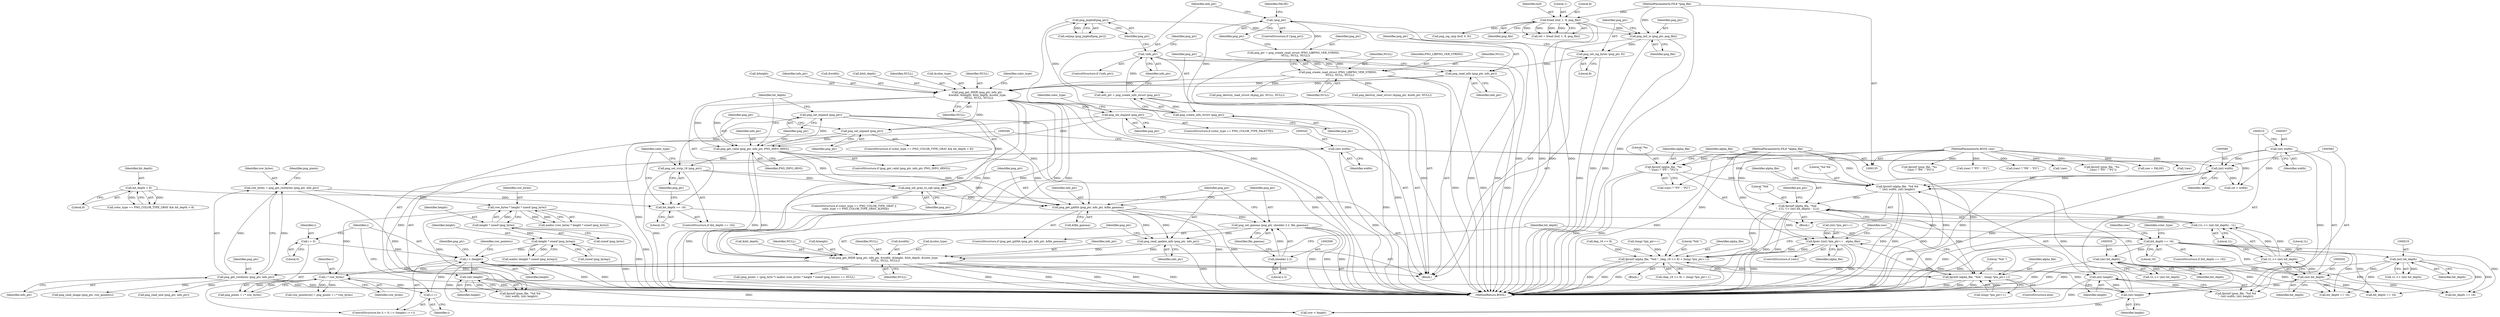 digraph "1_Android_9d4853418ab2f754c2b63e091c29c5529b8b86ca_157@pointer" {
"1000585" [label="(Call,fprintf (alpha_file, \"%ld\n\", ((1L << (int) bit_depth) - 1L)))"];
"1000576" [label="(Call,fprintf (alpha_file, \"%d %d\n\", (int) width, (int) height))"];
"1000569" [label="(Call,fprintf (alpha_file, \"%s\n\", (raw) ? \"P5\" : \"P2\"))"];
"1000138" [label="(MethodParameterIn,FILE *alpha_file)"];
"1000139" [label="(MethodParameterIn,BOOL raw)"];
"1000579" [label="(Call,(int) width)"];
"1000542" [label="(Call,(int) width)"];
"1000506" [label="(Call,(int) width)"];
"1000582" [label="(Call,(int) height)"];
"1000459" [label="(Call,i < (height))"];
"1000456" [label="(Call,i = 0)"];
"1000462" [label="(Call,i++)"];
"1000470" [label="(Call,i * row_bytes)"];
"1000413" [label="(Call,row_bytes * height * sizeof (png_byte))"];
"1000401" [label="(Call,row_bytes = png_get_rowbytes (png_ptr, info_ptr))"];
"1000403" [label="(Call,png_get_rowbytes (png_ptr, info_ptr))"];
"1000315" [label="(Call,png_get_IHDR (png_ptr, info_ptr, &width, &height, &bit_depth, &color_type,\n    NULL, NULL, NULL))"];
"1000312" [label="(Call,png_read_update_info (png_ptr, info_ptr))"];
"1000306" [label="(Call,png_set_gamma (png_ptr, (double) 2.2, file_gamma))"];
"1000301" [label="(Call,png_get_gAMA (png_ptr, info_ptr, &file_gamma))"];
"1000298" [label="(Call,png_set_gray_to_rgb (png_ptr))"];
"1000288" [label="(Call,png_set_strip_16 (png_ptr))"];
"1000282" [label="(Call,png_set_expand (png_ptr))"];
"1000278" [label="(Call,png_get_valid (png_ptr, info_ptr, PNG_INFO_tRNS))"];
"1000247" [label="(Call,png_get_IHDR (png_ptr, info_ptr,\n &width, &height, &bit_depth, &color_type,\n    NULL, NULL, NULL))"];
"1000244" [label="(Call,png_read_info (png_ptr, info_ptr))"];
"1000241" [label="(Call,png_set_sig_bytes (png_ptr, 8))"];
"1000238" [label="(Call,png_init_io (png_ptr, png_file))"];
"1000227" [label="(Call,png_jmpbuf(png_ptr))"];
"1000212" [label="(Call,png_create_info_struct (png_ptr))"];
"1000206" [label="(Call,!png_ptr)"];
"1000198" [label="(Call,png_ptr = png_create_read_struct (PNG_LIBPNG_VER_STRING,\n     NULL, NULL, NULL))"];
"1000200" [label="(Call,png_create_read_struct (PNG_LIBPNG_VER_STRING,\n     NULL, NULL, NULL))"];
"1000177" [label="(Call,fread (buf, 1, 8, png_file))"];
"1000136" [label="(MethodParameterIn,FILE *png_file)"];
"1000215" [label="(Call,!info_ptr)"];
"1000210" [label="(Call,info_ptr = png_create_info_struct (png_ptr))"];
"1000265" [label="(Call,png_set_expand (png_ptr))"];
"1000275" [label="(Call,png_set_expand (png_ptr))"];
"1000308" [label="(Call,(double) 2.2)"];
"1000415" [label="(Call,height * sizeof (png_byte))"];
"1000436" [label="(Call,height * sizeof (png_bytep))"];
"1000509" [label="(Call,(int) height)"];
"1000545" [label="(Call,(int) height)"];
"1000588" [label="(Call,(1L << (int) bit_depth) - 1L)"];
"1000589" [label="(Call,1L << (int) bit_depth)"];
"1000591" [label="(Call,(int) bit_depth)"];
"1000330" [label="(Call,bit_depth == 16)"];
"1000285" [label="(Call,bit_depth == 16)"];
"1000272" [label="(Call,bit_depth < 8)"];
"1000518" [label="(Call,(int) bit_depth)"];
"1000554" [label="(Call,(int) bit_depth)"];
"1000692" [label="(Call,fputc ((int) *pix_ptr++ , alpha_file))"];
"1000712" [label="(Call,fprintf (alpha_file, \"%ld \", (dep_16 << 8) + (long) *pix_ptr++))"];
"1000725" [label="(Call,fprintf (alpha_file, \"%ld \", (long) *pix_ptr++))"];
"1000263" [label="(Identifier,color_type)"];
"1000274" [label="(Literal,8)"];
"1000612" [label="(Call,col < width)"];
"1000249" [label="(Identifier,info_ptr)"];
"1000461" [label="(Identifier,height)"];
"1000245" [label="(Identifier,png_ptr)"];
"1000272" [label="(Call,bit_depth < 8)"];
"1000320" [label="(Call,&height)"];
"1000250" [label="(Call,&width)"];
"1000303" [label="(Identifier,info_ptr)"];
"1000213" [label="(Identifier,png_ptr)"];
"1000280" [label="(Identifier,info_ptr)"];
"1000199" [label="(Identifier,png_ptr)"];
"1000266" [label="(Identifier,png_ptr)"];
"1000725" [label="(Call,fprintf (alpha_file, \"%ld \", (long) *pix_ptr++))"];
"1000542" [label="(Call,(int) width)"];
"1000179" [label="(Literal,1)"];
"1000435" [label="(Call,malloc (height * sizeof (png_bytep)))"];
"1000584" [label="(Identifier,height)"];
"1000577" [label="(Identifier,alpha_file)"];
"1000437" [label="(Identifier,height)"];
"1000473" [label="(Call,png_read_image (png_ptr, row_pointers))"];
"1000275" [label="(Call,png_set_expand (png_ptr))"];
"1000281" [label="(Identifier,PNG_INFO_tRNS)"];
"1000407" [label="(Call,(png_pixels = (png_byte *) malloc (row_bytes * height * sizeof (png_byte))) == NULL)"];
"1000254" [label="(Call,&bit_depth)"];
"1000698" [label="(Identifier,alpha_file)"];
"1000704" [label="(Block,)"];
"1000304" [label="(Call,&file_gamma)"];
"1000471" [label="(Identifier,i)"];
"1000576" [label="(Call,fprintf (alpha_file, \"%d %d\n\", (int) width, (int) height))"];
"1000312" [label="(Call,png_read_update_info (png_ptr, info_ptr))"];
"1000282" [label="(Call,png_set_expand (png_ptr))"];
"1000239" [label="(Identifier,png_ptr)"];
"1000230" [label="(Call,png_destroy_read_struct (&png_ptr, &info_ptr, NULL))"];
"1000270" [label="(Identifier,color_type)"];
"1000278" [label="(Call,png_get_valid (png_ptr, info_ptr, PNG_INFO_tRNS))"];
"1000582" [label="(Call,(int) height)"];
"1000587" [label="(Literal,\"%ld\n\")"];
"1000327" [label="(Identifier,NULL)"];
"1000463" [label="(Identifier,i)"];
"1000438" [label="(Call,sizeof (png_bytep))"];
"1000212" [label="(Call,png_create_info_struct (png_ptr))"];
"1000508" [label="(Identifier,width)"];
"1000726" [label="(Identifier,alpha_file)"];
"1000436" [label="(Call,height * sizeof (png_bytep))"];
"1000591" [label="(Call,(int) bit_depth)"];
"1000716" [label="(Call,dep_16 << 8)"];
"1000228" [label="(Identifier,png_ptr)"];
"1000594" [label="(Literal,1L)"];
"1000306" [label="(Call,png_set_gamma (png_ptr, (double) 2.2, file_gamma))"];
"1000293" [label="(Identifier,color_type)"];
"1000570" [label="(Identifier,alpha_file)"];
"1000734" [label="(Call,!raw)"];
"1000300" [label="(ControlStructure,if (png_get_gAMA (png_ptr, info_ptr, &file_gamma)))"];
"1000518" [label="(Call,(int) bit_depth)"];
"1000288" [label="(Call,png_set_strip_16 (png_ptr))"];
"1000693" [label="(Call,(int) *pix_ptr++)"];
"1000261" [label="(ControlStructure,if (color_type == PNG_COLOR_TYPE_PALETTE))"];
"1000243" [label="(Literal,8)"];
"1000532" [label="(Call,fprintf (pnm_file, \"%s\n\", (raw) ? \"P6\" : \"P3\"))"];
"1000177" [label="(Call,fread (buf, 1, 8, png_file))"];
"1000328" [label="(Identifier,NULL)"];
"1000277" [label="(ControlStructure,if (png_get_valid (png_ptr, info_ptr, PNG_INFO_tRNS)))"];
"1000499" [label="(Call,(raw) ? \"P5\" : \"P2\")"];
"1000286" [label="(Identifier,bit_depth)"];
"1000719" [label="(Call,(long) *pix_ptr++)"];
"1000211" [label="(Identifier,info_ptr)"];
"1000203" [label="(Identifier,NULL)"];
"1000535" [label="(Call,(raw) ? \"P6\" : \"P3\")"];
"1000283" [label="(Identifier,png_ptr)"];
"1000456" [label="(Call,i = 0)"];
"1000299" [label="(Identifier,png_ptr)"];
"1000464" [label="(Call,row_pointers[i] = png_pixels + i * row_bytes)"];
"1000468" [label="(Call,png_pixels + i * row_bytes)"];
"1000290" [label="(ControlStructure,if (color_type == PNG_COLOR_TYPE_GRAY ||\n    color_type == PNG_COLOR_TYPE_GRAY_ALPHA))"];
"1000205" [label="(ControlStructure,if (!png_ptr))"];
"1000329" [label="(ControlStructure,if (bit_depth == 16))"];
"1000318" [label="(Call,&width)"];
"1000714" [label="(Literal,\"%ld \")"];
"1000569" [label="(Call,fprintf (alpha_file, \"%s\n\", (raw) ? \"P5\" : \"P2\"))"];
"1000412" [label="(Call,malloc (row_bytes * height * sizeof (png_byte)))"];
"1000417" [label="(Call,sizeof (png_byte))"];
"1000572" [label="(Call,(raw) ? \"P5\" : \"P2\")"];
"1000503" [label="(Call,fprintf (pnm_file, \"%d %d\n\", (int) width, (int) height))"];
"1000260" [label="(Identifier,NULL)"];
"1000307" [label="(Identifier,png_ptr)"];
"1000190" [label="(Call,png_sig_cmp (buf, 0, 8))"];
"1000141" [label="(Block,)"];
"1000588" [label="(Call,(1L << (int) bit_depth) - 1L)"];
"1000568" [label="(Block,)"];
"1000746" [label="(Call,!raw)"];
"1000284" [label="(ControlStructure,if (bit_depth == 16))"];
"1000715" [label="(Call,(dep_16 << 8) + (long) *pix_ptr++)"];
"1000313" [label="(Identifier,png_ptr)"];
"1000287" [label="(Literal,16)"];
"1000259" [label="(Identifier,NULL)"];
"1000139" [label="(MethodParameterIn,BOOL raw)"];
"1000596" [label="(Identifier,pix_ptr)"];
"1000244" [label="(Call,png_read_info (png_ptr, info_ptr))"];
"1000207" [label="(Identifier,png_ptr)"];
"1000332" [label="(Literal,16)"];
"1000267" [label="(ControlStructure,if (color_type == PNG_COLOR_TYPE_GRAY && bit_depth < 8))"];
"1000298" [label="(Call,png_set_gray_to_rgb (png_ptr))"];
"1000474" [label="(Identifier,png_ptr)"];
"1000579" [label="(Call,(int) width)"];
"1000240" [label="(Identifier,png_file)"];
"1000268" [label="(Call,color_type == PNG_COLOR_TYPE_GRAY && bit_depth < 8)"];
"1000403" [label="(Call,png_get_rowbytes (png_ptr, info_ptr))"];
"1000324" [label="(Call,&color_type)"];
"1000401" [label="(Call,row_bytes = png_get_rowbytes (png_ptr, info_ptr))"];
"1000589" [label="(Call,1L << (int) bit_depth)"];
"1000138" [label="(MethodParameterIn,FILE *alpha_file)"];
"1000470" [label="(Call,i * row_bytes)"];
"1000520" [label="(Identifier,bit_depth)"];
"1000457" [label="(Identifier,i)"];
"1000302" [label="(Identifier,png_ptr)"];
"1000311" [label="(Identifier,file_gamma)"];
"1000215" [label="(Call,!info_ptr)"];
"1000690" [label="(ControlStructure,if (raw))"];
"1000413" [label="(Call,row_bytes * height * sizeof (png_byte))"];
"1000201" [label="(Identifier,PNG_LIBPNG_VER_STRING)"];
"1000315" [label="(Call,png_get_IHDR (png_ptr, info_ptr, &width, &height, &bit_depth, &color_type,\n    NULL, NULL, NULL))"];
"1000279" [label="(Identifier,png_ptr)"];
"1000317" [label="(Identifier,info_ptr)"];
"1000496" [label="(Call,fprintf (pnm_file, \"%s\n\", (raw) ? \"P5\" : \"P2\"))"];
"1000727" [label="(Literal,\"%ld \")"];
"1000641" [label="(Call,bit_depth == 16)"];
"1000247" [label="(Call,png_get_IHDR (png_ptr, info_ptr,\n &width, &height, &bit_depth, &color_type,\n    NULL, NULL, NULL))"];
"1000712" [label="(Call,fprintf (alpha_file, \"%ld \", (dep_16 << 8) + (long) *pix_ptr++))"];
"1000256" [label="(Call,&color_type)"];
"1000136" [label="(MethodParameterIn,FILE *png_file)"];
"1000209" [label="(Identifier,FALSE)"];
"1000692" [label="(Call,fputc ((int) *pix_ptr++ , alpha_file))"];
"1000458" [label="(Literal,0)"];
"1000200" [label="(Call,png_create_read_struct (PNG_LIBPNG_VER_STRING,\n     NULL, NULL, NULL))"];
"1000545" [label="(Call,(int) height)"];
"1000314" [label="(Identifier,info_ptr)"];
"1000181" [label="(Identifier,png_file)"];
"1000330" [label="(Call,bit_depth == 16)"];
"1000713" [label="(Identifier,alpha_file)"];
"1000472" [label="(Identifier,row_bytes)"];
"1000322" [label="(Call,&bit_depth)"];
"1000585" [label="(Call,fprintf (alpha_file, \"%ld\n\", ((1L << (int) bit_depth) - 1L)))"];
"1000206" [label="(Call,!png_ptr)"];
"1000547" [label="(Identifier,height)"];
"1000310" [label="(Literal,2.2)"];
"1000466" [label="(Identifier,row_pointers)"];
"1000775" [label="(MethodReturn,BOOL)"];
"1000220" [label="(Identifier,png_ptr)"];
"1000218" [label="(Call,png_destroy_read_struct (&png_ptr, NULL, NULL))"];
"1000581" [label="(Identifier,width)"];
"1000180" [label="(Literal,8)"];
"1000728" [label="(Call,(long) *pix_ptr++)"];
"1000409" [label="(Identifier,png_pixels)"];
"1000586" [label="(Identifier,alpha_file)"];
"1000509" [label="(Call,(int) height)"];
"1000460" [label="(Identifier,i)"];
"1000578" [label="(Literal,\"%d %d\n\")"];
"1000476" [label="(Call,png_read_end (png_ptr, info_ptr))"];
"1000202" [label="(Identifier,NULL)"];
"1000248" [label="(Identifier,png_ptr)"];
"1000246" [label="(Identifier,info_ptr)"];
"1000683" [label="(Call,bit_depth == 16)"];
"1000198" [label="(Call,png_ptr = png_create_read_struct (PNG_LIBPNG_VER_STRING,\n     NULL, NULL, NULL))"];
"1000459" [label="(Call,i < (height))"];
"1000273" [label="(Identifier,bit_depth)"];
"1000539" [label="(Call,fprintf (pnm_file, \"%d %d\n\", (int) width, (int) height))"];
"1000326" [label="(Identifier,NULL)"];
"1000331" [label="(Identifier,bit_depth)"];
"1000590" [label="(Literal,1L)"];
"1000265" [label="(Call,png_set_expand (png_ptr))"];
"1000175" [label="(Call,ret = fread (buf, 1, 8, png_file))"];
"1000554" [label="(Call,(int) bit_depth)"];
"1000415" [label="(Call,height * sizeof (png_byte))"];
"1000552" [label="(Call,1L << (int) bit_depth)"];
"1000416" [label="(Identifier,height)"];
"1000204" [label="(Identifier,NULL)"];
"1000214" [label="(ControlStructure,if (!info_ptr))"];
"1000724" [label="(ControlStructure,else)"];
"1000506" [label="(Call,(int) width)"];
"1000216" [label="(Identifier,info_ptr)"];
"1000402" [label="(Identifier,row_bytes)"];
"1000334" [label="(Call,raw = FALSE)"];
"1000701" [label="(Call,bit_depth == 16)"];
"1000516" [label="(Call,1L << (int) bit_depth)"];
"1000242" [label="(Identifier,png_ptr)"];
"1000556" [label="(Identifier,bit_depth)"];
"1000602" [label="(Call,row < height)"];
"1000511" [label="(Identifier,height)"];
"1000571" [label="(Literal,\"%s\n\")"];
"1000210" [label="(Call,info_ptr = png_create_info_struct (png_ptr))"];
"1000258" [label="(Identifier,NULL)"];
"1000593" [label="(Identifier,bit_depth)"];
"1000289" [label="(Identifier,png_ptr)"];
"1000404" [label="(Identifier,png_ptr)"];
"1000178" [label="(Identifier,buf)"];
"1000462" [label="(Call,i++)"];
"1000301" [label="(Call,png_get_gAMA (png_ptr, info_ptr, &file_gamma))"];
"1000241" [label="(Call,png_set_sig_bytes (png_ptr, 8))"];
"1000735" [label="(Identifier,raw)"];
"1000544" [label="(Identifier,width)"];
"1000238" [label="(Call,png_init_io (png_ptr, png_file))"];
"1000308" [label="(Call,(double) 2.2)"];
"1000227" [label="(Call,png_jmpbuf(png_ptr))"];
"1000335" [label="(Identifier,raw)"];
"1000347" [label="(Identifier,color_type)"];
"1000414" [label="(Identifier,row_bytes)"];
"1000316" [label="(Identifier,png_ptr)"];
"1000285" [label="(Call,bit_depth == 16)"];
"1000252" [label="(Call,&height)"];
"1000276" [label="(Identifier,png_ptr)"];
"1000226" [label="(Call,setjmp (png_jmpbuf(png_ptr)))"];
"1000455" [label="(ControlStructure,for (i = 0; i < (height); i++))"];
"1000405" [label="(Identifier,info_ptr)"];
"1000585" -> "1000568"  [label="AST: "];
"1000585" -> "1000588"  [label="CFG: "];
"1000586" -> "1000585"  [label="AST: "];
"1000587" -> "1000585"  [label="AST: "];
"1000588" -> "1000585"  [label="AST: "];
"1000596" -> "1000585"  [label="CFG: "];
"1000585" -> "1000775"  [label="DDG: "];
"1000585" -> "1000775"  [label="DDG: "];
"1000585" -> "1000775"  [label="DDG: "];
"1000576" -> "1000585"  [label="DDG: "];
"1000138" -> "1000585"  [label="DDG: "];
"1000588" -> "1000585"  [label="DDG: "];
"1000588" -> "1000585"  [label="DDG: "];
"1000585" -> "1000692"  [label="DDG: "];
"1000585" -> "1000712"  [label="DDG: "];
"1000585" -> "1000725"  [label="DDG: "];
"1000576" -> "1000568"  [label="AST: "];
"1000576" -> "1000582"  [label="CFG: "];
"1000577" -> "1000576"  [label="AST: "];
"1000578" -> "1000576"  [label="AST: "];
"1000579" -> "1000576"  [label="AST: "];
"1000582" -> "1000576"  [label="AST: "];
"1000586" -> "1000576"  [label="CFG: "];
"1000576" -> "1000775"  [label="DDG: "];
"1000576" -> "1000775"  [label="DDG: "];
"1000576" -> "1000775"  [label="DDG: "];
"1000569" -> "1000576"  [label="DDG: "];
"1000138" -> "1000576"  [label="DDG: "];
"1000579" -> "1000576"  [label="DDG: "];
"1000582" -> "1000576"  [label="DDG: "];
"1000569" -> "1000568"  [label="AST: "];
"1000569" -> "1000572"  [label="CFG: "];
"1000570" -> "1000569"  [label="AST: "];
"1000571" -> "1000569"  [label="AST: "];
"1000572" -> "1000569"  [label="AST: "];
"1000577" -> "1000569"  [label="CFG: "];
"1000569" -> "1000775"  [label="DDG: "];
"1000569" -> "1000775"  [label="DDG: "];
"1000138" -> "1000569"  [label="DDG: "];
"1000139" -> "1000569"  [label="DDG: "];
"1000138" -> "1000135"  [label="AST: "];
"1000138" -> "1000775"  [label="DDG: "];
"1000138" -> "1000692"  [label="DDG: "];
"1000138" -> "1000712"  [label="DDG: "];
"1000138" -> "1000725"  [label="DDG: "];
"1000139" -> "1000135"  [label="AST: "];
"1000139" -> "1000775"  [label="DDG: "];
"1000139" -> "1000334"  [label="DDG: "];
"1000139" -> "1000496"  [label="DDG: "];
"1000139" -> "1000499"  [label="DDG: "];
"1000139" -> "1000532"  [label="DDG: "];
"1000139" -> "1000535"  [label="DDG: "];
"1000139" -> "1000572"  [label="DDG: "];
"1000139" -> "1000734"  [label="DDG: "];
"1000139" -> "1000746"  [label="DDG: "];
"1000579" -> "1000581"  [label="CFG: "];
"1000580" -> "1000579"  [label="AST: "];
"1000581" -> "1000579"  [label="AST: "];
"1000583" -> "1000579"  [label="CFG: "];
"1000579" -> "1000775"  [label="DDG: "];
"1000542" -> "1000579"  [label="DDG: "];
"1000506" -> "1000579"  [label="DDG: "];
"1000579" -> "1000612"  [label="DDG: "];
"1000542" -> "1000539"  [label="AST: "];
"1000542" -> "1000544"  [label="CFG: "];
"1000543" -> "1000542"  [label="AST: "];
"1000544" -> "1000542"  [label="AST: "];
"1000546" -> "1000542"  [label="CFG: "];
"1000542" -> "1000775"  [label="DDG: "];
"1000542" -> "1000539"  [label="DDG: "];
"1000542" -> "1000612"  [label="DDG: "];
"1000506" -> "1000503"  [label="AST: "];
"1000506" -> "1000508"  [label="CFG: "];
"1000507" -> "1000506"  [label="AST: "];
"1000508" -> "1000506"  [label="AST: "];
"1000510" -> "1000506"  [label="CFG: "];
"1000506" -> "1000775"  [label="DDG: "];
"1000506" -> "1000503"  [label="DDG: "];
"1000506" -> "1000612"  [label="DDG: "];
"1000582" -> "1000584"  [label="CFG: "];
"1000583" -> "1000582"  [label="AST: "];
"1000584" -> "1000582"  [label="AST: "];
"1000459" -> "1000582"  [label="DDG: "];
"1000509" -> "1000582"  [label="DDG: "];
"1000545" -> "1000582"  [label="DDG: "];
"1000582" -> "1000602"  [label="DDG: "];
"1000459" -> "1000455"  [label="AST: "];
"1000459" -> "1000461"  [label="CFG: "];
"1000460" -> "1000459"  [label="AST: "];
"1000461" -> "1000459"  [label="AST: "];
"1000466" -> "1000459"  [label="CFG: "];
"1000474" -> "1000459"  [label="CFG: "];
"1000459" -> "1000775"  [label="DDG: "];
"1000459" -> "1000775"  [label="DDG: "];
"1000456" -> "1000459"  [label="DDG: "];
"1000462" -> "1000459"  [label="DDG: "];
"1000436" -> "1000459"  [label="DDG: "];
"1000459" -> "1000470"  [label="DDG: "];
"1000459" -> "1000509"  [label="DDG: "];
"1000459" -> "1000545"  [label="DDG: "];
"1000459" -> "1000602"  [label="DDG: "];
"1000456" -> "1000455"  [label="AST: "];
"1000456" -> "1000458"  [label="CFG: "];
"1000457" -> "1000456"  [label="AST: "];
"1000458" -> "1000456"  [label="AST: "];
"1000460" -> "1000456"  [label="CFG: "];
"1000462" -> "1000455"  [label="AST: "];
"1000462" -> "1000463"  [label="CFG: "];
"1000463" -> "1000462"  [label="AST: "];
"1000460" -> "1000462"  [label="CFG: "];
"1000470" -> "1000462"  [label="DDG: "];
"1000470" -> "1000468"  [label="AST: "];
"1000470" -> "1000472"  [label="CFG: "];
"1000471" -> "1000470"  [label="AST: "];
"1000472" -> "1000470"  [label="AST: "];
"1000468" -> "1000470"  [label="CFG: "];
"1000470" -> "1000775"  [label="DDG: "];
"1000470" -> "1000464"  [label="DDG: "];
"1000470" -> "1000464"  [label="DDG: "];
"1000470" -> "1000468"  [label="DDG: "];
"1000470" -> "1000468"  [label="DDG: "];
"1000413" -> "1000470"  [label="DDG: "];
"1000413" -> "1000412"  [label="AST: "];
"1000413" -> "1000415"  [label="CFG: "];
"1000414" -> "1000413"  [label="AST: "];
"1000415" -> "1000413"  [label="AST: "];
"1000412" -> "1000413"  [label="CFG: "];
"1000413" -> "1000775"  [label="DDG: "];
"1000413" -> "1000775"  [label="DDG: "];
"1000413" -> "1000412"  [label="DDG: "];
"1000413" -> "1000412"  [label="DDG: "];
"1000401" -> "1000413"  [label="DDG: "];
"1000415" -> "1000413"  [label="DDG: "];
"1000401" -> "1000141"  [label="AST: "];
"1000401" -> "1000403"  [label="CFG: "];
"1000402" -> "1000401"  [label="AST: "];
"1000403" -> "1000401"  [label="AST: "];
"1000409" -> "1000401"  [label="CFG: "];
"1000401" -> "1000775"  [label="DDG: "];
"1000403" -> "1000401"  [label="DDG: "];
"1000403" -> "1000401"  [label="DDG: "];
"1000403" -> "1000405"  [label="CFG: "];
"1000404" -> "1000403"  [label="AST: "];
"1000405" -> "1000403"  [label="AST: "];
"1000403" -> "1000775"  [label="DDG: "];
"1000403" -> "1000775"  [label="DDG: "];
"1000315" -> "1000403"  [label="DDG: "];
"1000315" -> "1000403"  [label="DDG: "];
"1000403" -> "1000473"  [label="DDG: "];
"1000403" -> "1000476"  [label="DDG: "];
"1000315" -> "1000141"  [label="AST: "];
"1000315" -> "1000328"  [label="CFG: "];
"1000316" -> "1000315"  [label="AST: "];
"1000317" -> "1000315"  [label="AST: "];
"1000318" -> "1000315"  [label="AST: "];
"1000320" -> "1000315"  [label="AST: "];
"1000322" -> "1000315"  [label="AST: "];
"1000324" -> "1000315"  [label="AST: "];
"1000326" -> "1000315"  [label="AST: "];
"1000327" -> "1000315"  [label="AST: "];
"1000328" -> "1000315"  [label="AST: "];
"1000331" -> "1000315"  [label="CFG: "];
"1000315" -> "1000775"  [label="DDG: "];
"1000315" -> "1000775"  [label="DDG: "];
"1000315" -> "1000775"  [label="DDG: "];
"1000315" -> "1000775"  [label="DDG: "];
"1000315" -> "1000775"  [label="DDG: "];
"1000312" -> "1000315"  [label="DDG: "];
"1000312" -> "1000315"  [label="DDG: "];
"1000247" -> "1000315"  [label="DDG: "];
"1000247" -> "1000315"  [label="DDG: "];
"1000247" -> "1000315"  [label="DDG: "];
"1000247" -> "1000315"  [label="DDG: "];
"1000247" -> "1000315"  [label="DDG: "];
"1000315" -> "1000407"  [label="DDG: "];
"1000312" -> "1000141"  [label="AST: "];
"1000312" -> "1000314"  [label="CFG: "];
"1000313" -> "1000312"  [label="AST: "];
"1000314" -> "1000312"  [label="AST: "];
"1000316" -> "1000312"  [label="CFG: "];
"1000312" -> "1000775"  [label="DDG: "];
"1000306" -> "1000312"  [label="DDG: "];
"1000301" -> "1000312"  [label="DDG: "];
"1000301" -> "1000312"  [label="DDG: "];
"1000306" -> "1000300"  [label="AST: "];
"1000306" -> "1000311"  [label="CFG: "];
"1000307" -> "1000306"  [label="AST: "];
"1000308" -> "1000306"  [label="AST: "];
"1000311" -> "1000306"  [label="AST: "];
"1000313" -> "1000306"  [label="CFG: "];
"1000306" -> "1000775"  [label="DDG: "];
"1000306" -> "1000775"  [label="DDG: "];
"1000306" -> "1000775"  [label="DDG: "];
"1000301" -> "1000306"  [label="DDG: "];
"1000308" -> "1000306"  [label="DDG: "];
"1000301" -> "1000300"  [label="AST: "];
"1000301" -> "1000304"  [label="CFG: "];
"1000302" -> "1000301"  [label="AST: "];
"1000303" -> "1000301"  [label="AST: "];
"1000304" -> "1000301"  [label="AST: "];
"1000307" -> "1000301"  [label="CFG: "];
"1000313" -> "1000301"  [label="CFG: "];
"1000301" -> "1000775"  [label="DDG: "];
"1000301" -> "1000775"  [label="DDG: "];
"1000298" -> "1000301"  [label="DDG: "];
"1000288" -> "1000301"  [label="DDG: "];
"1000282" -> "1000301"  [label="DDG: "];
"1000278" -> "1000301"  [label="DDG: "];
"1000278" -> "1000301"  [label="DDG: "];
"1000298" -> "1000290"  [label="AST: "];
"1000298" -> "1000299"  [label="CFG: "];
"1000299" -> "1000298"  [label="AST: "];
"1000302" -> "1000298"  [label="CFG: "];
"1000298" -> "1000775"  [label="DDG: "];
"1000288" -> "1000298"  [label="DDG: "];
"1000282" -> "1000298"  [label="DDG: "];
"1000278" -> "1000298"  [label="DDG: "];
"1000288" -> "1000284"  [label="AST: "];
"1000288" -> "1000289"  [label="CFG: "];
"1000289" -> "1000288"  [label="AST: "];
"1000293" -> "1000288"  [label="CFG: "];
"1000288" -> "1000775"  [label="DDG: "];
"1000282" -> "1000288"  [label="DDG: "];
"1000278" -> "1000288"  [label="DDG: "];
"1000282" -> "1000277"  [label="AST: "];
"1000282" -> "1000283"  [label="CFG: "];
"1000283" -> "1000282"  [label="AST: "];
"1000286" -> "1000282"  [label="CFG: "];
"1000282" -> "1000775"  [label="DDG: "];
"1000278" -> "1000282"  [label="DDG: "];
"1000278" -> "1000277"  [label="AST: "];
"1000278" -> "1000281"  [label="CFG: "];
"1000279" -> "1000278"  [label="AST: "];
"1000280" -> "1000278"  [label="AST: "];
"1000281" -> "1000278"  [label="AST: "];
"1000283" -> "1000278"  [label="CFG: "];
"1000286" -> "1000278"  [label="CFG: "];
"1000278" -> "1000775"  [label="DDG: "];
"1000278" -> "1000775"  [label="DDG: "];
"1000247" -> "1000278"  [label="DDG: "];
"1000247" -> "1000278"  [label="DDG: "];
"1000265" -> "1000278"  [label="DDG: "];
"1000275" -> "1000278"  [label="DDG: "];
"1000247" -> "1000141"  [label="AST: "];
"1000247" -> "1000260"  [label="CFG: "];
"1000248" -> "1000247"  [label="AST: "];
"1000249" -> "1000247"  [label="AST: "];
"1000250" -> "1000247"  [label="AST: "];
"1000252" -> "1000247"  [label="AST: "];
"1000254" -> "1000247"  [label="AST: "];
"1000256" -> "1000247"  [label="AST: "];
"1000258" -> "1000247"  [label="AST: "];
"1000259" -> "1000247"  [label="AST: "];
"1000260" -> "1000247"  [label="AST: "];
"1000263" -> "1000247"  [label="CFG: "];
"1000247" -> "1000775"  [label="DDG: "];
"1000244" -> "1000247"  [label="DDG: "];
"1000244" -> "1000247"  [label="DDG: "];
"1000200" -> "1000247"  [label="DDG: "];
"1000247" -> "1000265"  [label="DDG: "];
"1000247" -> "1000275"  [label="DDG: "];
"1000244" -> "1000141"  [label="AST: "];
"1000244" -> "1000246"  [label="CFG: "];
"1000245" -> "1000244"  [label="AST: "];
"1000246" -> "1000244"  [label="AST: "];
"1000248" -> "1000244"  [label="CFG: "];
"1000244" -> "1000775"  [label="DDG: "];
"1000241" -> "1000244"  [label="DDG: "];
"1000215" -> "1000244"  [label="DDG: "];
"1000241" -> "1000141"  [label="AST: "];
"1000241" -> "1000243"  [label="CFG: "];
"1000242" -> "1000241"  [label="AST: "];
"1000243" -> "1000241"  [label="AST: "];
"1000245" -> "1000241"  [label="CFG: "];
"1000241" -> "1000775"  [label="DDG: "];
"1000238" -> "1000241"  [label="DDG: "];
"1000238" -> "1000141"  [label="AST: "];
"1000238" -> "1000240"  [label="CFG: "];
"1000239" -> "1000238"  [label="AST: "];
"1000240" -> "1000238"  [label="AST: "];
"1000242" -> "1000238"  [label="CFG: "];
"1000238" -> "1000775"  [label="DDG: "];
"1000238" -> "1000775"  [label="DDG: "];
"1000227" -> "1000238"  [label="DDG: "];
"1000177" -> "1000238"  [label="DDG: "];
"1000136" -> "1000238"  [label="DDG: "];
"1000227" -> "1000226"  [label="AST: "];
"1000227" -> "1000228"  [label="CFG: "];
"1000228" -> "1000227"  [label="AST: "];
"1000226" -> "1000227"  [label="CFG: "];
"1000227" -> "1000775"  [label="DDG: "];
"1000227" -> "1000226"  [label="DDG: "];
"1000212" -> "1000227"  [label="DDG: "];
"1000212" -> "1000210"  [label="AST: "];
"1000212" -> "1000213"  [label="CFG: "];
"1000213" -> "1000212"  [label="AST: "];
"1000210" -> "1000212"  [label="CFG: "];
"1000212" -> "1000775"  [label="DDG: "];
"1000212" -> "1000210"  [label="DDG: "];
"1000206" -> "1000212"  [label="DDG: "];
"1000206" -> "1000205"  [label="AST: "];
"1000206" -> "1000207"  [label="CFG: "];
"1000207" -> "1000206"  [label="AST: "];
"1000209" -> "1000206"  [label="CFG: "];
"1000211" -> "1000206"  [label="CFG: "];
"1000206" -> "1000775"  [label="DDG: "];
"1000206" -> "1000775"  [label="DDG: "];
"1000198" -> "1000206"  [label="DDG: "];
"1000198" -> "1000141"  [label="AST: "];
"1000198" -> "1000200"  [label="CFG: "];
"1000199" -> "1000198"  [label="AST: "];
"1000200" -> "1000198"  [label="AST: "];
"1000207" -> "1000198"  [label="CFG: "];
"1000198" -> "1000775"  [label="DDG: "];
"1000200" -> "1000198"  [label="DDG: "];
"1000200" -> "1000198"  [label="DDG: "];
"1000200" -> "1000204"  [label="CFG: "];
"1000201" -> "1000200"  [label="AST: "];
"1000202" -> "1000200"  [label="AST: "];
"1000203" -> "1000200"  [label="AST: "];
"1000204" -> "1000200"  [label="AST: "];
"1000200" -> "1000775"  [label="DDG: "];
"1000200" -> "1000775"  [label="DDG: "];
"1000200" -> "1000218"  [label="DDG: "];
"1000200" -> "1000230"  [label="DDG: "];
"1000177" -> "1000175"  [label="AST: "];
"1000177" -> "1000181"  [label="CFG: "];
"1000178" -> "1000177"  [label="AST: "];
"1000179" -> "1000177"  [label="AST: "];
"1000180" -> "1000177"  [label="AST: "];
"1000181" -> "1000177"  [label="AST: "];
"1000175" -> "1000177"  [label="CFG: "];
"1000177" -> "1000775"  [label="DDG: "];
"1000177" -> "1000775"  [label="DDG: "];
"1000177" -> "1000175"  [label="DDG: "];
"1000177" -> "1000175"  [label="DDG: "];
"1000177" -> "1000175"  [label="DDG: "];
"1000177" -> "1000175"  [label="DDG: "];
"1000136" -> "1000177"  [label="DDG: "];
"1000177" -> "1000190"  [label="DDG: "];
"1000136" -> "1000135"  [label="AST: "];
"1000136" -> "1000775"  [label="DDG: "];
"1000215" -> "1000214"  [label="AST: "];
"1000215" -> "1000216"  [label="CFG: "];
"1000216" -> "1000215"  [label="AST: "];
"1000220" -> "1000215"  [label="CFG: "];
"1000228" -> "1000215"  [label="CFG: "];
"1000215" -> "1000775"  [label="DDG: "];
"1000215" -> "1000775"  [label="DDG: "];
"1000210" -> "1000215"  [label="DDG: "];
"1000210" -> "1000141"  [label="AST: "];
"1000211" -> "1000210"  [label="AST: "];
"1000216" -> "1000210"  [label="CFG: "];
"1000210" -> "1000775"  [label="DDG: "];
"1000265" -> "1000261"  [label="AST: "];
"1000265" -> "1000266"  [label="CFG: "];
"1000266" -> "1000265"  [label="AST: "];
"1000270" -> "1000265"  [label="CFG: "];
"1000265" -> "1000775"  [label="DDG: "];
"1000265" -> "1000275"  [label="DDG: "];
"1000275" -> "1000267"  [label="AST: "];
"1000275" -> "1000276"  [label="CFG: "];
"1000276" -> "1000275"  [label="AST: "];
"1000279" -> "1000275"  [label="CFG: "];
"1000275" -> "1000775"  [label="DDG: "];
"1000308" -> "1000310"  [label="CFG: "];
"1000309" -> "1000308"  [label="AST: "];
"1000310" -> "1000308"  [label="AST: "];
"1000311" -> "1000308"  [label="CFG: "];
"1000415" -> "1000417"  [label="CFG: "];
"1000416" -> "1000415"  [label="AST: "];
"1000417" -> "1000415"  [label="AST: "];
"1000415" -> "1000775"  [label="DDG: "];
"1000415" -> "1000436"  [label="DDG: "];
"1000436" -> "1000435"  [label="AST: "];
"1000436" -> "1000438"  [label="CFG: "];
"1000437" -> "1000436"  [label="AST: "];
"1000438" -> "1000436"  [label="AST: "];
"1000435" -> "1000436"  [label="CFG: "];
"1000436" -> "1000775"  [label="DDG: "];
"1000436" -> "1000435"  [label="DDG: "];
"1000509" -> "1000503"  [label="AST: "];
"1000509" -> "1000511"  [label="CFG: "];
"1000510" -> "1000509"  [label="AST: "];
"1000511" -> "1000509"  [label="AST: "];
"1000503" -> "1000509"  [label="CFG: "];
"1000509" -> "1000503"  [label="DDG: "];
"1000509" -> "1000602"  [label="DDG: "];
"1000545" -> "1000539"  [label="AST: "];
"1000545" -> "1000547"  [label="CFG: "];
"1000546" -> "1000545"  [label="AST: "];
"1000547" -> "1000545"  [label="AST: "];
"1000539" -> "1000545"  [label="CFG: "];
"1000545" -> "1000539"  [label="DDG: "];
"1000545" -> "1000602"  [label="DDG: "];
"1000588" -> "1000594"  [label="CFG: "];
"1000589" -> "1000588"  [label="AST: "];
"1000594" -> "1000588"  [label="AST: "];
"1000588" -> "1000775"  [label="DDG: "];
"1000589" -> "1000588"  [label="DDG: "];
"1000589" -> "1000588"  [label="DDG: "];
"1000589" -> "1000591"  [label="CFG: "];
"1000590" -> "1000589"  [label="AST: "];
"1000591" -> "1000589"  [label="AST: "];
"1000594" -> "1000589"  [label="CFG: "];
"1000589" -> "1000775"  [label="DDG: "];
"1000591" -> "1000589"  [label="DDG: "];
"1000591" -> "1000593"  [label="CFG: "];
"1000592" -> "1000591"  [label="AST: "];
"1000593" -> "1000591"  [label="AST: "];
"1000591" -> "1000775"  [label="DDG: "];
"1000330" -> "1000591"  [label="DDG: "];
"1000518" -> "1000591"  [label="DDG: "];
"1000554" -> "1000591"  [label="DDG: "];
"1000591" -> "1000641"  [label="DDG: "];
"1000591" -> "1000683"  [label="DDG: "];
"1000591" -> "1000701"  [label="DDG: "];
"1000330" -> "1000329"  [label="AST: "];
"1000330" -> "1000332"  [label="CFG: "];
"1000331" -> "1000330"  [label="AST: "];
"1000332" -> "1000330"  [label="AST: "];
"1000335" -> "1000330"  [label="CFG: "];
"1000347" -> "1000330"  [label="CFG: "];
"1000330" -> "1000775"  [label="DDG: "];
"1000330" -> "1000775"  [label="DDG: "];
"1000285" -> "1000330"  [label="DDG: "];
"1000330" -> "1000518"  [label="DDG: "];
"1000330" -> "1000554"  [label="DDG: "];
"1000330" -> "1000641"  [label="DDG: "];
"1000330" -> "1000683"  [label="DDG: "];
"1000330" -> "1000701"  [label="DDG: "];
"1000285" -> "1000284"  [label="AST: "];
"1000285" -> "1000287"  [label="CFG: "];
"1000286" -> "1000285"  [label="AST: "];
"1000287" -> "1000285"  [label="AST: "];
"1000289" -> "1000285"  [label="CFG: "];
"1000293" -> "1000285"  [label="CFG: "];
"1000272" -> "1000285"  [label="DDG: "];
"1000272" -> "1000268"  [label="AST: "];
"1000272" -> "1000274"  [label="CFG: "];
"1000273" -> "1000272"  [label="AST: "];
"1000274" -> "1000272"  [label="AST: "];
"1000268" -> "1000272"  [label="CFG: "];
"1000272" -> "1000268"  [label="DDG: "];
"1000272" -> "1000268"  [label="DDG: "];
"1000518" -> "1000516"  [label="AST: "];
"1000518" -> "1000520"  [label="CFG: "];
"1000519" -> "1000518"  [label="AST: "];
"1000520" -> "1000518"  [label="AST: "];
"1000516" -> "1000518"  [label="CFG: "];
"1000518" -> "1000775"  [label="DDG: "];
"1000518" -> "1000516"  [label="DDG: "];
"1000518" -> "1000641"  [label="DDG: "];
"1000518" -> "1000683"  [label="DDG: "];
"1000518" -> "1000701"  [label="DDG: "];
"1000554" -> "1000552"  [label="AST: "];
"1000554" -> "1000556"  [label="CFG: "];
"1000555" -> "1000554"  [label="AST: "];
"1000556" -> "1000554"  [label="AST: "];
"1000552" -> "1000554"  [label="CFG: "];
"1000554" -> "1000775"  [label="DDG: "];
"1000554" -> "1000552"  [label="DDG: "];
"1000554" -> "1000641"  [label="DDG: "];
"1000554" -> "1000683"  [label="DDG: "];
"1000554" -> "1000701"  [label="DDG: "];
"1000692" -> "1000690"  [label="AST: "];
"1000692" -> "1000698"  [label="CFG: "];
"1000693" -> "1000692"  [label="AST: "];
"1000698" -> "1000692"  [label="AST: "];
"1000735" -> "1000692"  [label="CFG: "];
"1000692" -> "1000775"  [label="DDG: "];
"1000692" -> "1000775"  [label="DDG: "];
"1000692" -> "1000775"  [label="DDG: "];
"1000693" -> "1000692"  [label="DDG: "];
"1000712" -> "1000692"  [label="DDG: "];
"1000725" -> "1000692"  [label="DDG: "];
"1000692" -> "1000712"  [label="DDG: "];
"1000692" -> "1000725"  [label="DDG: "];
"1000712" -> "1000704"  [label="AST: "];
"1000712" -> "1000715"  [label="CFG: "];
"1000713" -> "1000712"  [label="AST: "];
"1000714" -> "1000712"  [label="AST: "];
"1000715" -> "1000712"  [label="AST: "];
"1000735" -> "1000712"  [label="CFG: "];
"1000712" -> "1000775"  [label="DDG: "];
"1000712" -> "1000775"  [label="DDG: "];
"1000712" -> "1000775"  [label="DDG: "];
"1000725" -> "1000712"  [label="DDG: "];
"1000716" -> "1000712"  [label="DDG: "];
"1000716" -> "1000712"  [label="DDG: "];
"1000719" -> "1000712"  [label="DDG: "];
"1000712" -> "1000725"  [label="DDG: "];
"1000725" -> "1000724"  [label="AST: "];
"1000725" -> "1000728"  [label="CFG: "];
"1000726" -> "1000725"  [label="AST: "];
"1000727" -> "1000725"  [label="AST: "];
"1000728" -> "1000725"  [label="AST: "];
"1000735" -> "1000725"  [label="CFG: "];
"1000725" -> "1000775"  [label="DDG: "];
"1000725" -> "1000775"  [label="DDG: "];
"1000725" -> "1000775"  [label="DDG: "];
"1000728" -> "1000725"  [label="DDG: "];
}
